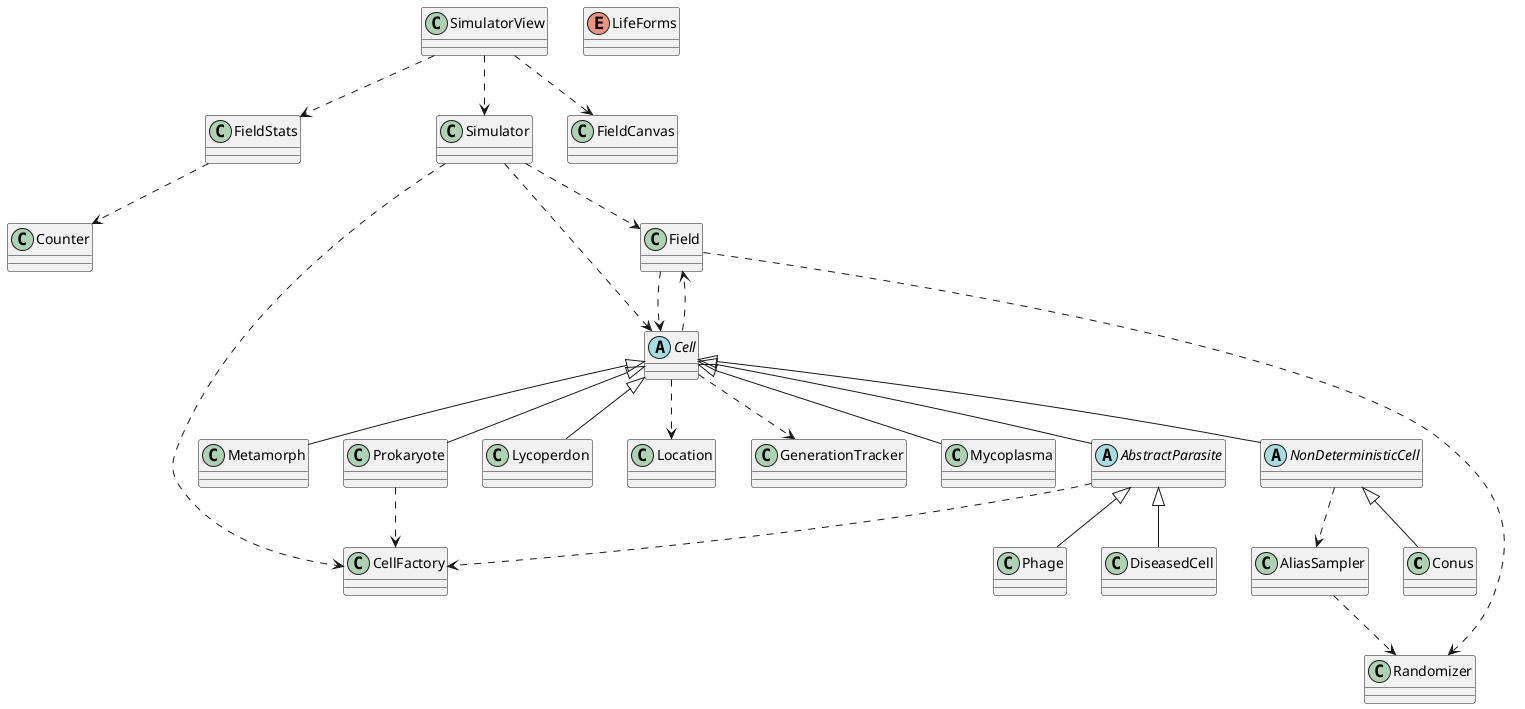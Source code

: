 @startuml
class Conus {
}

abstract class NonDeterministicCell {
}


class Field {
}


class FieldStats {
}


class Metamorph {
}


class Prokaryote {
}


class Phage {
}

abstract class AbstractParasite {
}


class Randomizer {
}


class Lycoperdon {
}


abstract class Cell {

}


class Simulator {
}


class Location {
}


class CellFactory {
}


class DiseasedCell {

}


enum LifeForms {
}


class FieldCanvas {
}


class AliasSampler {

}


class GenerationTracker {
}


class Counter {
}


class Mycoplasma {
}
class SimulatorView {
}


Cell ..> Field
NonDeterministicCell ..> AliasSampler
Cell ..> GenerationTracker
Cell ..> Location
AbstractParasite ..> CellFactory
Prokaryote ..> CellFactory
Field ..> Cell
Field ..> Randomizer
AliasSampler ..> Randomizer
Simulator ..> Cell
Simulator ..> Field
Simulator ..> CellFactory
SimulatorView ..> FieldCanvas
SimulatorView ..> FieldStats
SimulatorView ..> Simulator
FieldStats ..> Counter
NonDeterministicCell <|-- Conus
Cell <|-- NonDeterministicCell
Cell <|-- Metamorph
Cell <|-- Prokaryote
AbstractParasite <|-- Phage
Cell <|-- AbstractParasite
Cell <|-- Lycoperdon
AbstractParasite <|-- DiseasedCell
Cell <|-- Mycoplasma
@enduml